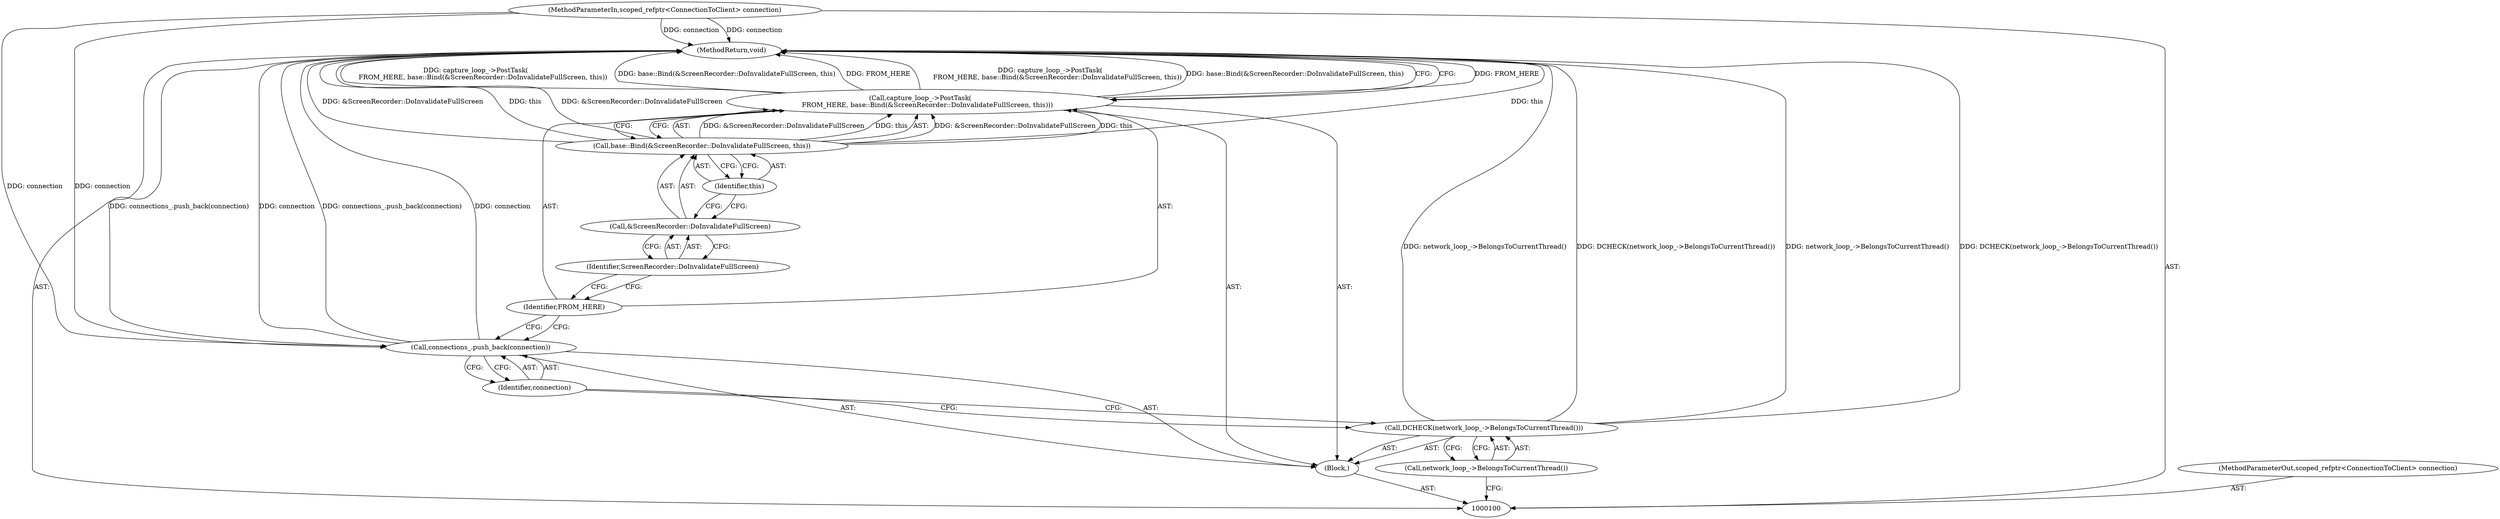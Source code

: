 digraph "0_Chrome_a46bcef82b29d30836a0f26226e3d4aca4fa9612_27" {
"1000113" [label="(MethodReturn,void)"];
"1000101" [label="(MethodParameterIn,scoped_refptr<ConnectionToClient> connection)"];
"1000143" [label="(MethodParameterOut,scoped_refptr<ConnectionToClient> connection)"];
"1000102" [label="(Block,)"];
"1000103" [label="(Call,DCHECK(network_loop_->BelongsToCurrentThread()))"];
"1000104" [label="(Call,network_loop_->BelongsToCurrentThread())"];
"1000105" [label="(Call,connections_.push_back(connection))"];
"1000106" [label="(Identifier,connection)"];
"1000107" [label="(Call,capture_loop_->PostTask(\n       FROM_HERE, base::Bind(&ScreenRecorder::DoInvalidateFullScreen, this)))"];
"1000109" [label="(Call,base::Bind(&ScreenRecorder::DoInvalidateFullScreen, this))"];
"1000110" [label="(Call,&ScreenRecorder::DoInvalidateFullScreen)"];
"1000111" [label="(Identifier,ScreenRecorder::DoInvalidateFullScreen)"];
"1000108" [label="(Identifier,FROM_HERE)"];
"1000112" [label="(Identifier,this)"];
"1000113" -> "1000100"  [label="AST: "];
"1000113" -> "1000107"  [label="CFG: "];
"1000107" -> "1000113"  [label="DDG: FROM_HERE"];
"1000107" -> "1000113"  [label="DDG: capture_loop_->PostTask(\n       FROM_HERE, base::Bind(&ScreenRecorder::DoInvalidateFullScreen, this))"];
"1000107" -> "1000113"  [label="DDG: base::Bind(&ScreenRecorder::DoInvalidateFullScreen, this)"];
"1000103" -> "1000113"  [label="DDG: network_loop_->BelongsToCurrentThread()"];
"1000103" -> "1000113"  [label="DDG: DCHECK(network_loop_->BelongsToCurrentThread())"];
"1000105" -> "1000113"  [label="DDG: connections_.push_back(connection)"];
"1000105" -> "1000113"  [label="DDG: connection"];
"1000109" -> "1000113"  [label="DDG: this"];
"1000109" -> "1000113"  [label="DDG: &ScreenRecorder::DoInvalidateFullScreen"];
"1000101" -> "1000113"  [label="DDG: connection"];
"1000101" -> "1000100"  [label="AST: "];
"1000101" -> "1000113"  [label="DDG: connection"];
"1000101" -> "1000105"  [label="DDG: connection"];
"1000143" -> "1000100"  [label="AST: "];
"1000102" -> "1000100"  [label="AST: "];
"1000103" -> "1000102"  [label="AST: "];
"1000105" -> "1000102"  [label="AST: "];
"1000107" -> "1000102"  [label="AST: "];
"1000103" -> "1000102"  [label="AST: "];
"1000103" -> "1000104"  [label="CFG: "];
"1000104" -> "1000103"  [label="AST: "];
"1000106" -> "1000103"  [label="CFG: "];
"1000103" -> "1000113"  [label="DDG: network_loop_->BelongsToCurrentThread()"];
"1000103" -> "1000113"  [label="DDG: DCHECK(network_loop_->BelongsToCurrentThread())"];
"1000104" -> "1000103"  [label="AST: "];
"1000104" -> "1000100"  [label="CFG: "];
"1000103" -> "1000104"  [label="CFG: "];
"1000105" -> "1000102"  [label="AST: "];
"1000105" -> "1000106"  [label="CFG: "];
"1000106" -> "1000105"  [label="AST: "];
"1000108" -> "1000105"  [label="CFG: "];
"1000105" -> "1000113"  [label="DDG: connections_.push_back(connection)"];
"1000105" -> "1000113"  [label="DDG: connection"];
"1000101" -> "1000105"  [label="DDG: connection"];
"1000106" -> "1000105"  [label="AST: "];
"1000106" -> "1000103"  [label="CFG: "];
"1000105" -> "1000106"  [label="CFG: "];
"1000107" -> "1000102"  [label="AST: "];
"1000107" -> "1000109"  [label="CFG: "];
"1000108" -> "1000107"  [label="AST: "];
"1000109" -> "1000107"  [label="AST: "];
"1000113" -> "1000107"  [label="CFG: "];
"1000107" -> "1000113"  [label="DDG: FROM_HERE"];
"1000107" -> "1000113"  [label="DDG: capture_loop_->PostTask(\n       FROM_HERE, base::Bind(&ScreenRecorder::DoInvalidateFullScreen, this))"];
"1000107" -> "1000113"  [label="DDG: base::Bind(&ScreenRecorder::DoInvalidateFullScreen, this)"];
"1000109" -> "1000107"  [label="DDG: &ScreenRecorder::DoInvalidateFullScreen"];
"1000109" -> "1000107"  [label="DDG: this"];
"1000109" -> "1000107"  [label="AST: "];
"1000109" -> "1000112"  [label="CFG: "];
"1000110" -> "1000109"  [label="AST: "];
"1000112" -> "1000109"  [label="AST: "];
"1000107" -> "1000109"  [label="CFG: "];
"1000109" -> "1000113"  [label="DDG: this"];
"1000109" -> "1000113"  [label="DDG: &ScreenRecorder::DoInvalidateFullScreen"];
"1000109" -> "1000107"  [label="DDG: &ScreenRecorder::DoInvalidateFullScreen"];
"1000109" -> "1000107"  [label="DDG: this"];
"1000110" -> "1000109"  [label="AST: "];
"1000110" -> "1000111"  [label="CFG: "];
"1000111" -> "1000110"  [label="AST: "];
"1000112" -> "1000110"  [label="CFG: "];
"1000111" -> "1000110"  [label="AST: "];
"1000111" -> "1000108"  [label="CFG: "];
"1000110" -> "1000111"  [label="CFG: "];
"1000108" -> "1000107"  [label="AST: "];
"1000108" -> "1000105"  [label="CFG: "];
"1000111" -> "1000108"  [label="CFG: "];
"1000112" -> "1000109"  [label="AST: "];
"1000112" -> "1000110"  [label="CFG: "];
"1000109" -> "1000112"  [label="CFG: "];
}
